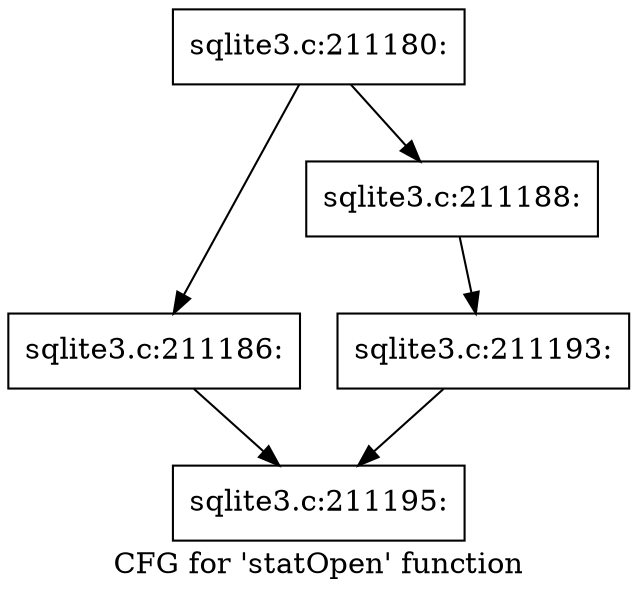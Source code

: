 digraph "CFG for 'statOpen' function" {
	label="CFG for 'statOpen' function";

	Node0x55c0fb6e5620 [shape=record,label="{sqlite3.c:211180:}"];
	Node0x55c0fb6e5620 -> Node0x55c0fb6f5740;
	Node0x55c0fb6e5620 -> Node0x55c0fb6f57e0;
	Node0x55c0fb6f5740 [shape=record,label="{sqlite3.c:211186:}"];
	Node0x55c0fb6f5740 -> Node0x55c0fb6f1850;
	Node0x55c0fb6f57e0 [shape=record,label="{sqlite3.c:211188:}"];
	Node0x55c0fb6f57e0 -> Node0x55c0fb6f5790;
	Node0x55c0fb6f5790 [shape=record,label="{sqlite3.c:211193:}"];
	Node0x55c0fb6f5790 -> Node0x55c0fb6f1850;
	Node0x55c0fb6f1850 [shape=record,label="{sqlite3.c:211195:}"];
}
